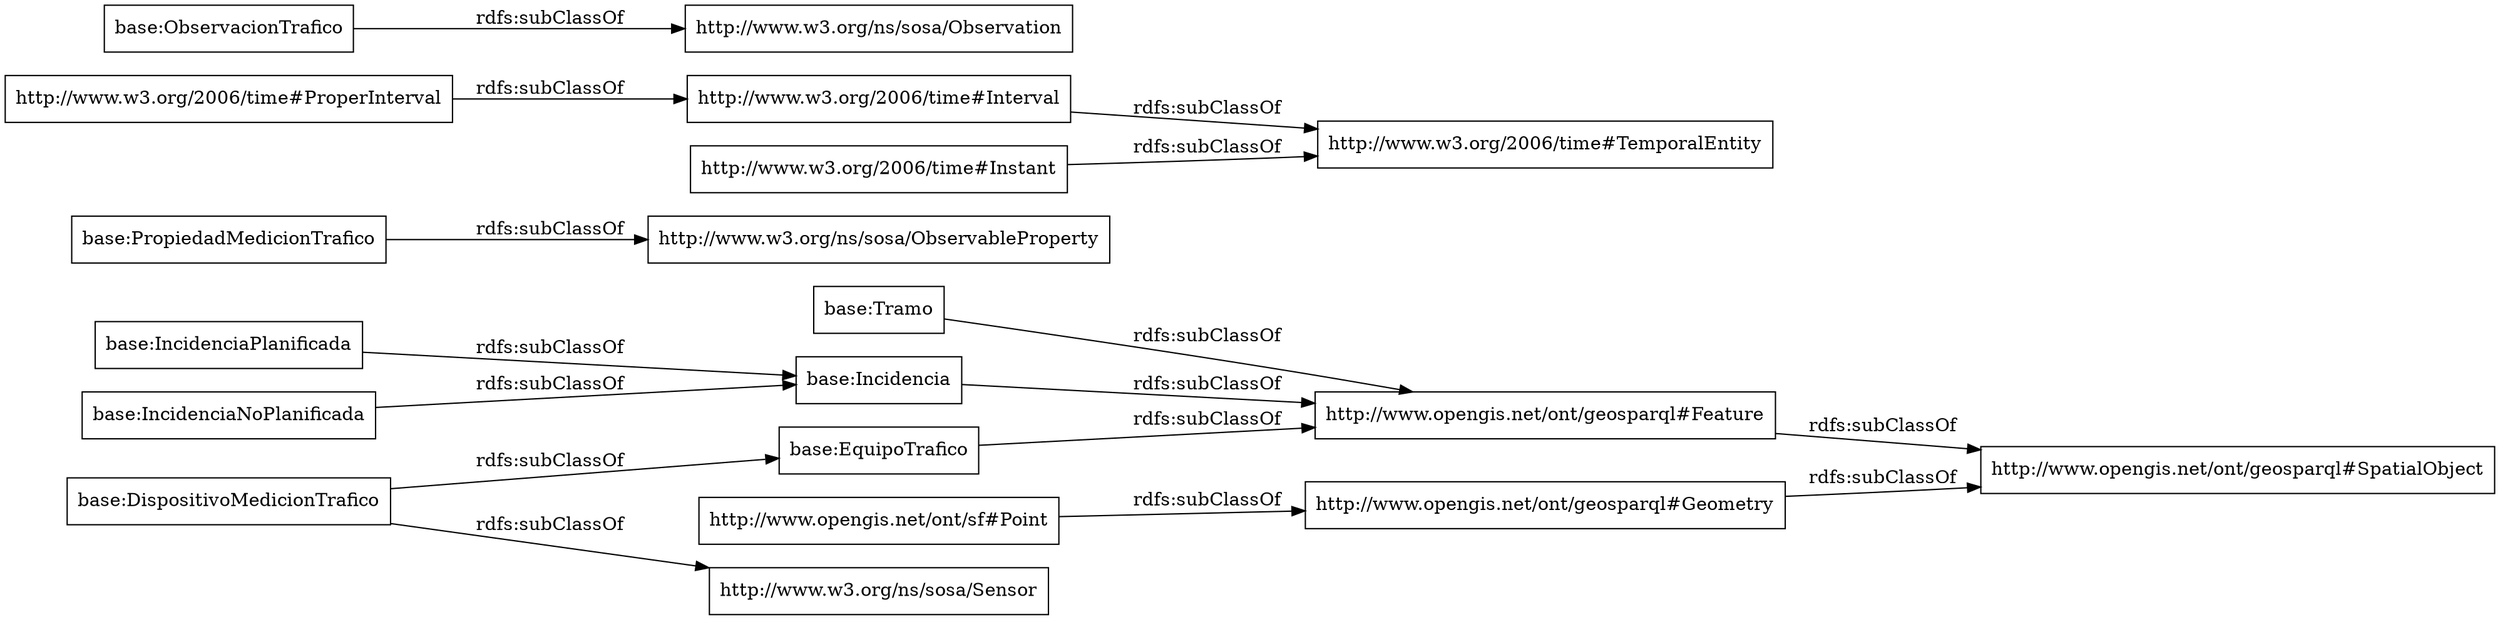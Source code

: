 digraph ar2dtool_diagram { 
rankdir=LR;
size="1000"
node [shape = rectangle, color="black"]; "base:Tramo" "http://www.opengis.net/ont/geosparql#Feature" "http://www.w3.org/ns/sosa/ObservableProperty" "base:Incidencia" "http://www.opengis.net/ont/sf#Point" "http://www.w3.org/2006/time#ProperInterval" "base:PropiedadMedicionTrafico" "base:EquipoTrafico" "http://www.w3.org/ns/sosa/Observation" "http://www.w3.org/2006/time#Interval" "http://www.opengis.net/ont/geosparql#SpatialObject" "base:DispositivoMedicionTrafico" "http://www.w3.org/2006/time#TemporalEntity" "http://www.opengis.net/ont/geosparql#Geometry" "base:IncidenciaPlanificada" "http://www.w3.org/ns/sosa/Sensor" "base:ObservacionTrafico" "base:IncidenciaNoPlanificada" "http://www.w3.org/2006/time#Instant" ; /*classes style*/
	"http://www.w3.org/2006/time#ProperInterval" -> "http://www.w3.org/2006/time#Interval" [ label = "rdfs:subClassOf" ];
	"http://www.opengis.net/ont/geosparql#Feature" -> "http://www.opengis.net/ont/geosparql#SpatialObject" [ label = "rdfs:subClassOf" ];
	"http://www.opengis.net/ont/sf#Point" -> "http://www.opengis.net/ont/geosparql#Geometry" [ label = "rdfs:subClassOf" ];
	"base:Tramo" -> "http://www.opengis.net/ont/geosparql#Feature" [ label = "rdfs:subClassOf" ];
	"base:Incidencia" -> "http://www.opengis.net/ont/geosparql#Feature" [ label = "rdfs:subClassOf" ];
	"base:IncidenciaNoPlanificada" -> "base:Incidencia" [ label = "rdfs:subClassOf" ];
	"base:IncidenciaPlanificada" -> "base:Incidencia" [ label = "rdfs:subClassOf" ];
	"base:ObservacionTrafico" -> "http://www.w3.org/ns/sosa/Observation" [ label = "rdfs:subClassOf" ];
	"base:PropiedadMedicionTrafico" -> "http://www.w3.org/ns/sosa/ObservableProperty" [ label = "rdfs:subClassOf" ];
	"http://www.w3.org/2006/time#Instant" -> "http://www.w3.org/2006/time#TemporalEntity" [ label = "rdfs:subClassOf" ];
	"base:DispositivoMedicionTrafico" -> "http://www.w3.org/ns/sosa/Sensor" [ label = "rdfs:subClassOf" ];
	"base:DispositivoMedicionTrafico" -> "base:EquipoTrafico" [ label = "rdfs:subClassOf" ];
	"base:EquipoTrafico" -> "http://www.opengis.net/ont/geosparql#Feature" [ label = "rdfs:subClassOf" ];
	"http://www.opengis.net/ont/geosparql#Geometry" -> "http://www.opengis.net/ont/geosparql#SpatialObject" [ label = "rdfs:subClassOf" ];
	"http://www.w3.org/2006/time#Interval" -> "http://www.w3.org/2006/time#TemporalEntity" [ label = "rdfs:subClassOf" ];

}
